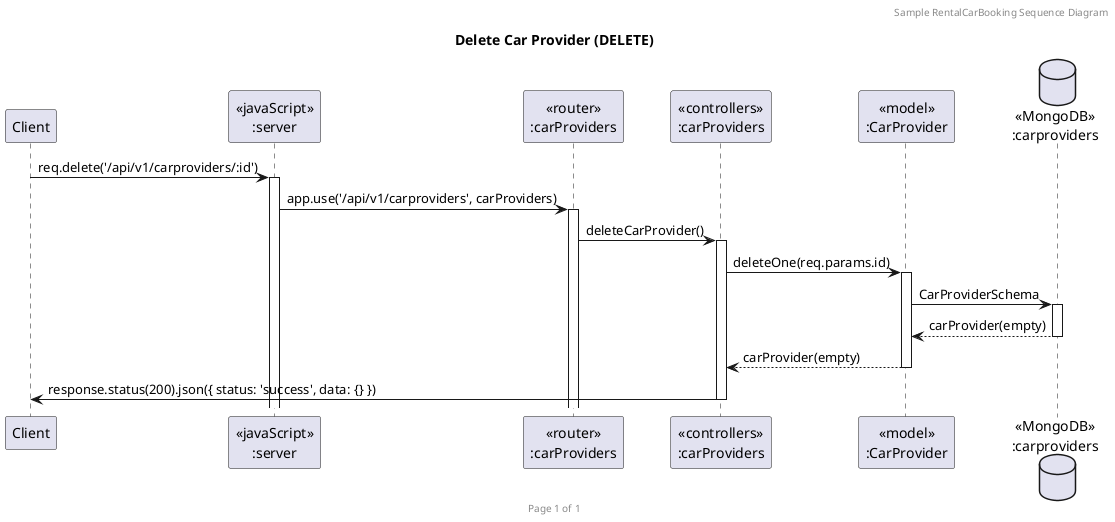 @startuml Delete Car Provider (DELETE)

header Sample RentalCarBooking Sequence Diagram
footer Page %page% of %lastpage%
title "Delete Car Provider (DELETE)"

participant "Client" as client
participant "<<javaScript>>\n:server" as server
participant "<<router>>\n:carProviders" as routerCarProvider
participant "<<controllers>>\n:carProviders" as controllersCarProvider
participant "<<model>>\n:CarProvider" as modelCarProvider
database "<<MongoDB>>\n:carproviders" as CarProviderDatabase

client->server ++:req.delete('/api/v1/carproviders/:id')
server->routerCarProvider ++:app.use('/api/v1/carproviders', carProviders)
routerCarProvider -> controllersCarProvider ++: deleteCarProvider()
controllersCarProvider->modelCarProvider ++: deleteOne(req.params.id)
modelCarProvider ->CarProviderDatabase ++: CarProviderSchema
CarProviderDatabase --> modelCarProvider --: carProvider(empty)
controllersCarProvider <-- modelCarProvider --: carProvider(empty)
controllersCarProvider->client --: response.status(200).json({ status: 'success', data: {} })

@enduml
